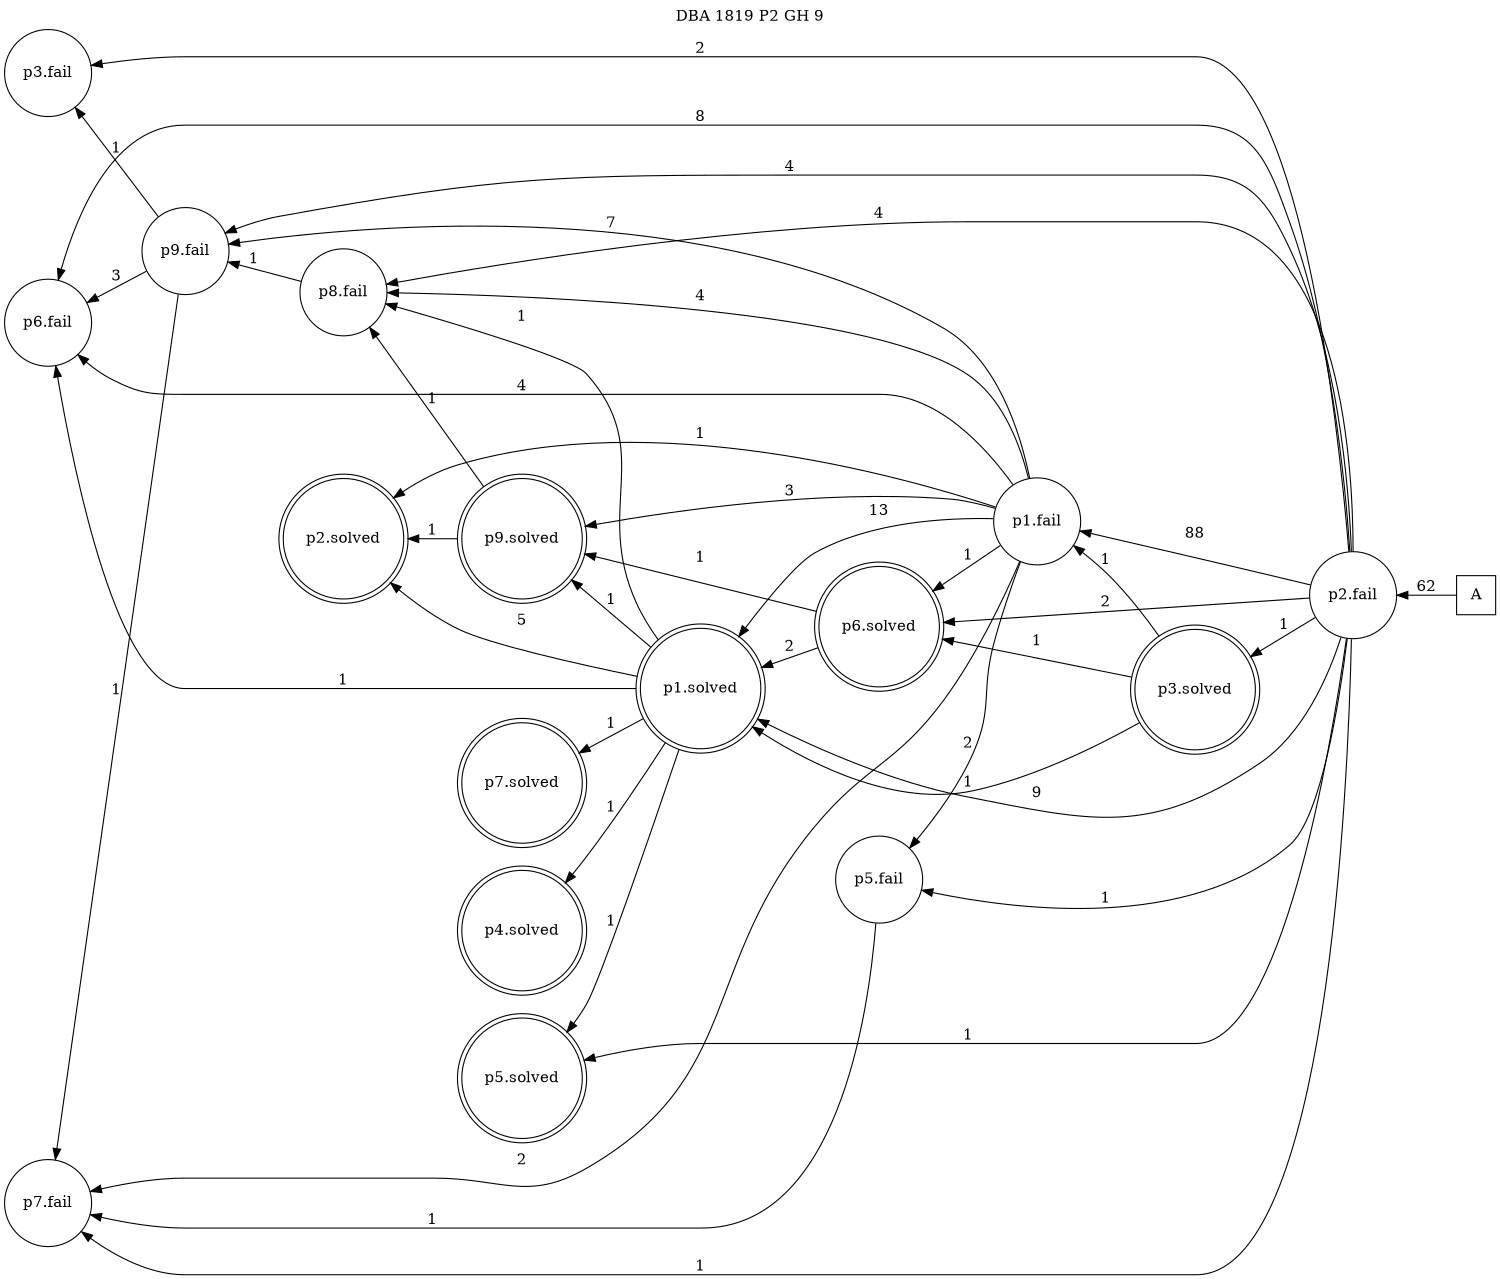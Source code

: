 digraph DBA_1819_P2_GH_9 {
labelloc="tl"
label= " DBA 1819 P2 GH 9 "
rankdir="RL";
graph [ size=" 10 , 10 !"]

"A" [shape="square" label="A"]
"p2.fail" [shape="circle" label="p2.fail"]
"p1.fail" [shape="circle" label="p1.fail"]
"p9.fail" [shape="circle" label="p9.fail"]
"p3.fail" [shape="circle" label="p3.fail"]
"p7.fail" [shape="circle" label="p7.fail"]
"p6.fail" [shape="circle" label="p6.fail"]
"p6.solved" [shape="doublecircle" label="p6.solved"]
"p1.solved" [shape="doublecircle" label="p1.solved"]
"p2.solved" [shape="doublecircle" label="p2.solved"]
"p3.solved" [shape="doublecircle" label="p3.solved"]
"p7.solved" [shape="doublecircle" label="p7.solved"]
"p8.fail" [shape="circle" label="p8.fail"]
"p4.solved" [shape="doublecircle" label="p4.solved"]
"p9.solved" [shape="doublecircle" label="p9.solved"]
"p5.fail" [shape="circle" label="p5.fail"]
"p5.solved" [shape="doublecircle" label="p5.solved"]
"A" -> "p2.fail" [ label=62]
"p2.fail" -> "p1.fail" [ label=88]
"p2.fail" -> "p9.fail" [ label=4]
"p2.fail" -> "p3.fail" [ label=2]
"p2.fail" -> "p7.fail" [ label=1]
"p2.fail" -> "p6.fail" [ label=8]
"p2.fail" -> "p6.solved" [ label=2]
"p2.fail" -> "p1.solved" [ label=9]
"p2.fail" -> "p3.solved" [ label=1]
"p2.fail" -> "p8.fail" [ label=4]
"p2.fail" -> "p5.fail" [ label=1]
"p2.fail" -> "p5.solved" [ label=1]
"p1.fail" -> "p9.fail" [ label=7]
"p1.fail" -> "p7.fail" [ label=2]
"p1.fail" -> "p6.fail" [ label=4]
"p1.fail" -> "p6.solved" [ label=1]
"p1.fail" -> "p1.solved" [ label=13]
"p1.fail" -> "p2.solved" [ label=1]
"p1.fail" -> "p8.fail" [ label=4]
"p1.fail" -> "p9.solved" [ label=3]
"p1.fail" -> "p5.fail" [ label=2]
"p9.fail" -> "p3.fail" [ label=1]
"p9.fail" -> "p7.fail" [ label=1]
"p9.fail" -> "p6.fail" [ label=3]
"p6.solved" -> "p1.solved" [ label=2]
"p6.solved" -> "p9.solved" [ label=1]
"p1.solved" -> "p6.fail" [ label=1]
"p1.solved" -> "p2.solved" [ label=5]
"p1.solved" -> "p7.solved" [ label=1]
"p1.solved" -> "p8.fail" [ label=1]
"p1.solved" -> "p4.solved" [ label=1]
"p1.solved" -> "p9.solved" [ label=1]
"p1.solved" -> "p5.solved" [ label=1]
"p3.solved" -> "p1.fail" [ label=1]
"p3.solved" -> "p6.solved" [ label=1]
"p3.solved" -> "p1.solved" [ label=1]
"p8.fail" -> "p9.fail" [ label=1]
"p9.solved" -> "p2.solved" [ label=1]
"p9.solved" -> "p8.fail" [ label=1]
"p5.fail" -> "p7.fail" [ label=1]
}

